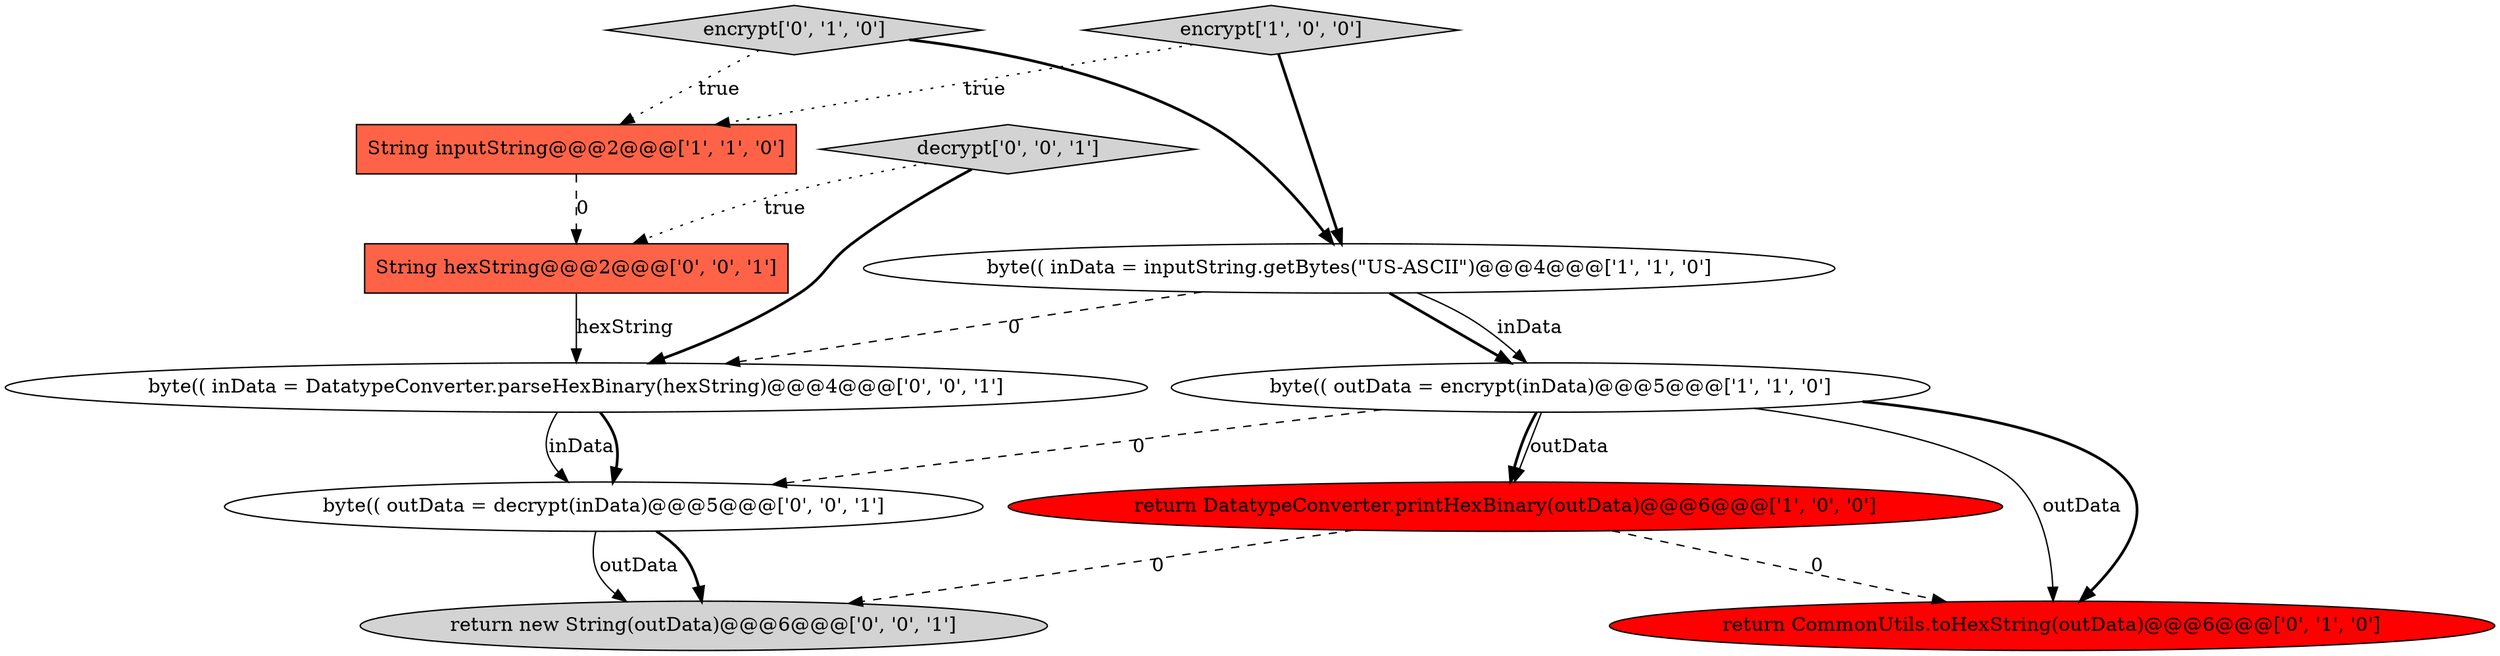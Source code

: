 digraph {
2 [style = filled, label = "encrypt['1', '0', '0']", fillcolor = lightgray, shape = diamond image = "AAA0AAABBB1BBB"];
6 [style = filled, label = "encrypt['0', '1', '0']", fillcolor = lightgray, shape = diamond image = "AAA0AAABBB2BBB"];
3 [style = filled, label = "String inputString@@@2@@@['1', '1', '0']", fillcolor = tomato, shape = box image = "AAA0AAABBB1BBB"];
8 [style = filled, label = "String hexString@@@2@@@['0', '0', '1']", fillcolor = tomato, shape = box image = "AAA0AAABBB3BBB"];
11 [style = filled, label = "return new String(outData)@@@6@@@['0', '0', '1']", fillcolor = lightgray, shape = ellipse image = "AAA0AAABBB3BBB"];
5 [style = filled, label = "return CommonUtils.toHexString(outData)@@@6@@@['0', '1', '0']", fillcolor = red, shape = ellipse image = "AAA1AAABBB2BBB"];
10 [style = filled, label = "byte(( inData = DatatypeConverter.parseHexBinary(hexString)@@@4@@@['0', '0', '1']", fillcolor = white, shape = ellipse image = "AAA0AAABBB3BBB"];
4 [style = filled, label = "byte(( outData = encrypt(inData)@@@5@@@['1', '1', '0']", fillcolor = white, shape = ellipse image = "AAA0AAABBB1BBB"];
9 [style = filled, label = "byte(( outData = decrypt(inData)@@@5@@@['0', '0', '1']", fillcolor = white, shape = ellipse image = "AAA0AAABBB3BBB"];
1 [style = filled, label = "return DatatypeConverter.printHexBinary(outData)@@@6@@@['1', '0', '0']", fillcolor = red, shape = ellipse image = "AAA1AAABBB1BBB"];
7 [style = filled, label = "decrypt['0', '0', '1']", fillcolor = lightgray, shape = diamond image = "AAA0AAABBB3BBB"];
0 [style = filled, label = "byte(( inData = inputString.getBytes(\"US-ASCII\")@@@4@@@['1', '1', '0']", fillcolor = white, shape = ellipse image = "AAA0AAABBB1BBB"];
2->3 [style = dotted, label="true"];
1->5 [style = dashed, label="0"];
9->11 [style = bold, label=""];
7->10 [style = bold, label=""];
4->5 [style = solid, label="outData"];
8->10 [style = solid, label="hexString"];
6->0 [style = bold, label=""];
0->10 [style = dashed, label="0"];
4->9 [style = dashed, label="0"];
2->0 [style = bold, label=""];
4->1 [style = solid, label="outData"];
0->4 [style = bold, label=""];
1->11 [style = dashed, label="0"];
10->9 [style = solid, label="inData"];
3->8 [style = dashed, label="0"];
4->1 [style = bold, label=""];
10->9 [style = bold, label=""];
0->4 [style = solid, label="inData"];
6->3 [style = dotted, label="true"];
7->8 [style = dotted, label="true"];
9->11 [style = solid, label="outData"];
4->5 [style = bold, label=""];
}
